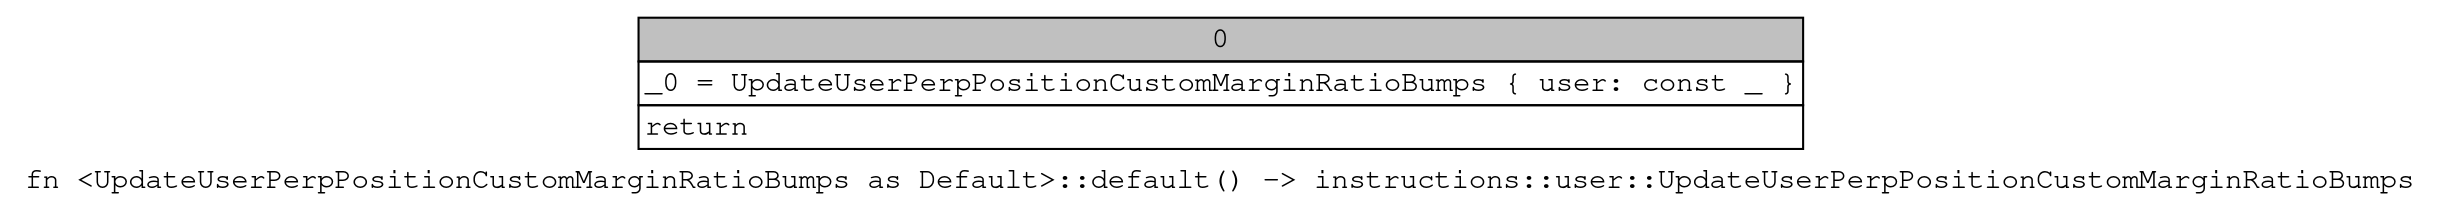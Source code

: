 digraph Mir_0_13479 {
    graph [fontname="Courier, monospace"];
    node [fontname="Courier, monospace"];
    edge [fontname="Courier, monospace"];
    label=<fn &lt;UpdateUserPerpPositionCustomMarginRatioBumps as Default&gt;::default() -&gt; instructions::user::UpdateUserPerpPositionCustomMarginRatioBumps<br align="left"/>>;
    bb0__0_13479 [shape="none", label=<<table border="0" cellborder="1" cellspacing="0"><tr><td bgcolor="gray" align="center" colspan="1">0</td></tr><tr><td align="left" balign="left">_0 = UpdateUserPerpPositionCustomMarginRatioBumps { user: const _ }<br/></td></tr><tr><td align="left">return</td></tr></table>>];
}
